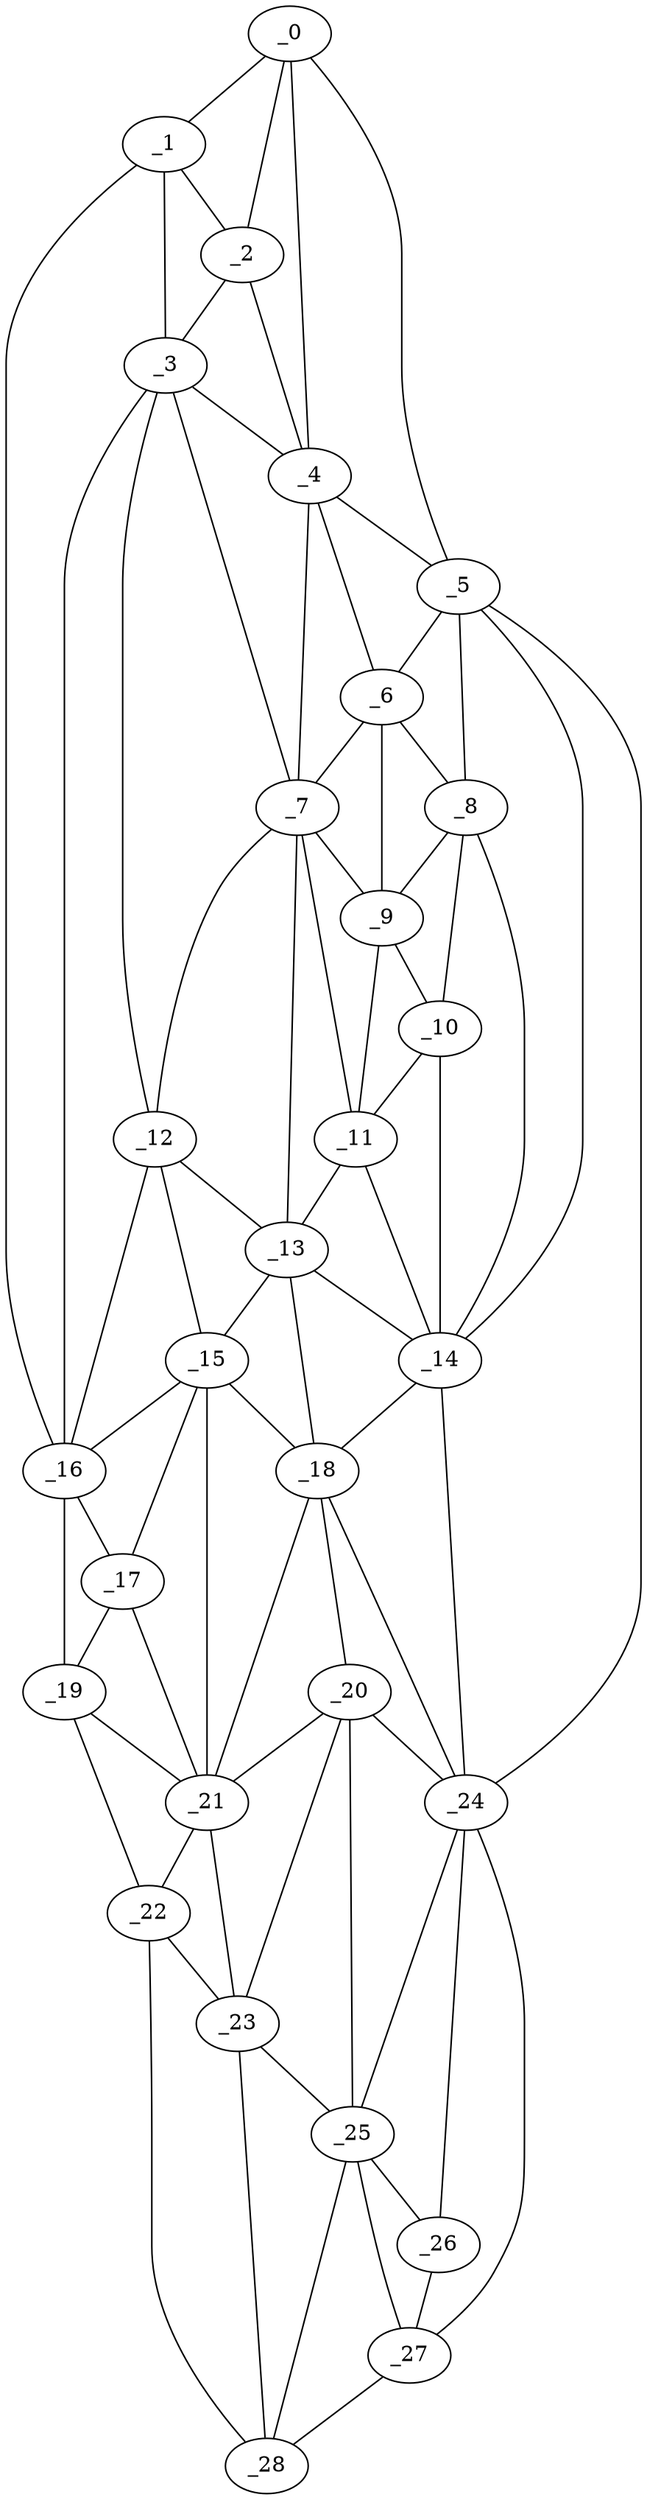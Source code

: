 graph "obj96__150.gxl" {
	_0	 [x=4,
		y=73];
	_1	 [x=5,
		y=49];
	_0 -- _1	 [valence=1];
	_2	 [x=11,
		y=57];
	_0 -- _2	 [valence=2];
	_4	 [x=27,
		y=71];
	_0 -- _4	 [valence=1];
	_5	 [x=36,
		y=94];
	_0 -- _5	 [valence=1];
	_1 -- _2	 [valence=1];
	_3	 [x=17,
		y=49];
	_1 -- _3	 [valence=2];
	_16	 [x=76,
		y=37];
	_1 -- _16	 [valence=1];
	_2 -- _3	 [valence=2];
	_2 -- _4	 [valence=1];
	_3 -- _4	 [valence=2];
	_7	 [x=38,
		y=64];
	_3 -- _7	 [valence=1];
	_12	 [x=64,
		y=42];
	_3 -- _12	 [valence=2];
	_3 -- _16	 [valence=1];
	_4 -- _5	 [valence=2];
	_6	 [x=37,
		y=71];
	_4 -- _6	 [valence=2];
	_4 -- _7	 [valence=2];
	_5 -- _6	 [valence=1];
	_8	 [x=44,
		y=89];
	_5 -- _8	 [valence=2];
	_14	 [x=65,
		y=87];
	_5 -- _14	 [valence=2];
	_24	 [x=112,
		y=79];
	_5 -- _24	 [valence=1];
	_6 -- _7	 [valence=1];
	_6 -- _8	 [valence=2];
	_9	 [x=49,
		y=73];
	_6 -- _9	 [valence=1];
	_7 -- _9	 [valence=2];
	_11	 [x=59,
		y=71];
	_7 -- _11	 [valence=1];
	_7 -- _12	 [valence=1];
	_13	 [x=65,
		y=67];
	_7 -- _13	 [valence=1];
	_8 -- _9	 [valence=2];
	_10	 [x=50,
		y=87];
	_8 -- _10	 [valence=2];
	_8 -- _14	 [valence=1];
	_9 -- _10	 [valence=2];
	_9 -- _11	 [valence=2];
	_10 -- _11	 [valence=2];
	_10 -- _14	 [valence=2];
	_11 -- _13	 [valence=2];
	_11 -- _14	 [valence=2];
	_12 -- _13	 [valence=2];
	_15	 [x=74,
		y=45];
	_12 -- _15	 [valence=2];
	_12 -- _16	 [valence=2];
	_13 -- _14	 [valence=2];
	_13 -- _15	 [valence=1];
	_18	 [x=89,
		y=68];
	_13 -- _18	 [valence=2];
	_14 -- _18	 [valence=2];
	_14 -- _24	 [valence=2];
	_15 -- _16	 [valence=2];
	_17	 [x=82,
		y=37];
	_15 -- _17	 [valence=1];
	_15 -- _18	 [valence=2];
	_21	 [x=97,
		y=52];
	_15 -- _21	 [valence=2];
	_16 -- _17	 [valence=2];
	_19	 [x=90,
		y=35];
	_16 -- _19	 [valence=1];
	_17 -- _19	 [valence=1];
	_17 -- _21	 [valence=2];
	_20	 [x=94,
		y=66];
	_18 -- _20	 [valence=2];
	_18 -- _21	 [valence=2];
	_18 -- _24	 [valence=2];
	_19 -- _21	 [valence=1];
	_22	 [x=105,
		y=40];
	_19 -- _22	 [valence=1];
	_20 -- _21	 [valence=2];
	_23	 [x=111,
		y=51];
	_20 -- _23	 [valence=2];
	_20 -- _24	 [valence=1];
	_25	 [x=120,
		y=57];
	_20 -- _25	 [valence=2];
	_21 -- _22	 [valence=2];
	_21 -- _23	 [valence=2];
	_22 -- _23	 [valence=1];
	_28	 [x=126,
		y=53];
	_22 -- _28	 [valence=1];
	_23 -- _25	 [valence=2];
	_23 -- _28	 [valence=2];
	_24 -- _25	 [valence=1];
	_26	 [x=120,
		y=75];
	_24 -- _26	 [valence=2];
	_27	 [x=125,
		y=76];
	_24 -- _27	 [valence=1];
	_25 -- _26	 [valence=2];
	_25 -- _27	 [valence=2];
	_25 -- _28	 [valence=1];
	_26 -- _27	 [valence=1];
	_27 -- _28	 [valence=1];
}
